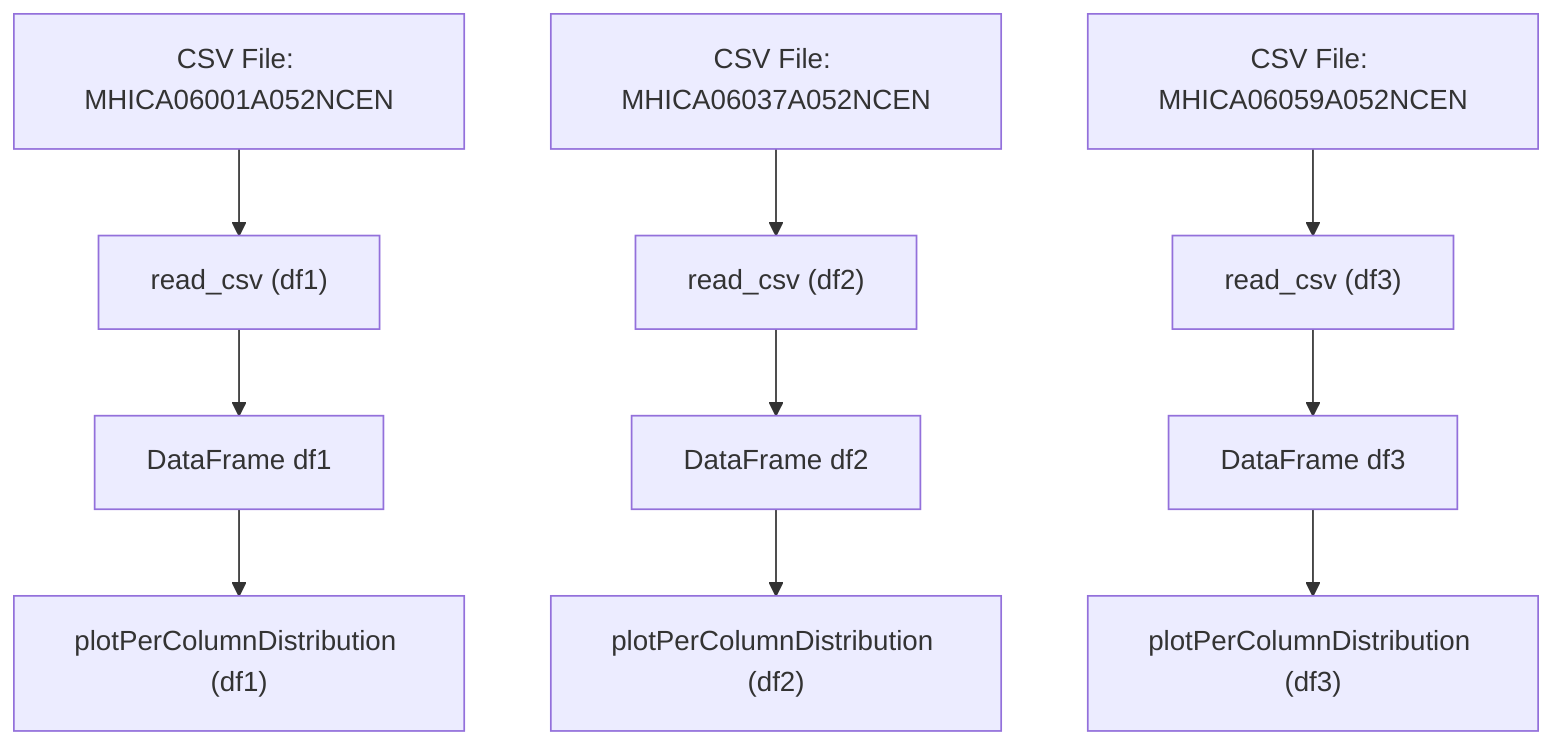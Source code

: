 flowchart TD
    %% Data Sources
    file1["CSV File: MHICA06001A052NCEN"]
    file2["CSV File: MHICA06037A052NCEN"]
    file3["CSV File: MHICA06059A052NCEN"]
    
    %% Data Variables
    df1["DataFrame df1"]
    df2["DataFrame df2"]
    df3["DataFrame df3"]
    
    %% Data Flow
    read_csv1["read_csv (df1)"]
    read_csv2["read_csv (df2)"]
    read_csv3["read_csv (df3)"]
    visualize1["plotPerColumnDistribution (df1)"]
    visualize2["plotPerColumnDistribution (df2)"]
    visualize3["plotPerColumnDistribution (df3)"]
    
    %% Flow Connections
    file1 --> read_csv1 --> df1
    file2 --> read_csv2 --> df2
    file3 --> read_csv3 --> df3
    df1 --> visualize1
    df2 --> visualize2
    df3 --> visualize3